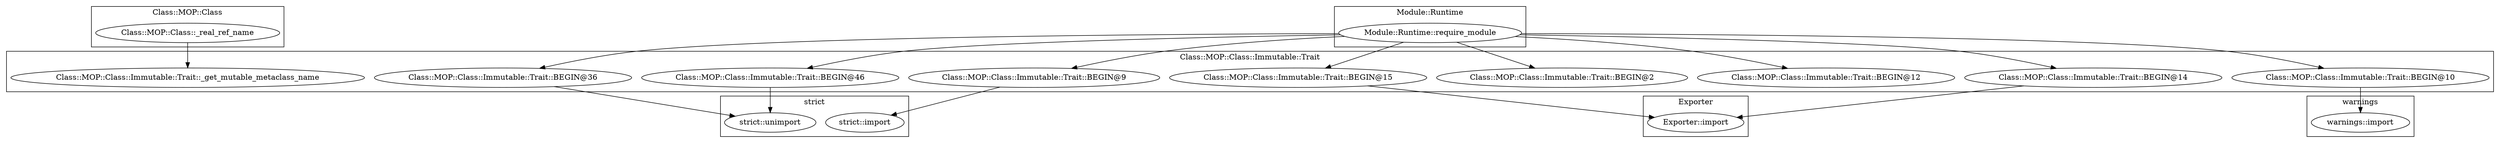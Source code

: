 digraph {
graph [overlap=false]
subgraph cluster_warnings {
	label="warnings";
	"warnings::import";
}
subgraph cluster_Class_MOP_Class {
	label="Class::MOP::Class";
	"Class::MOP::Class::_real_ref_name";
}
subgraph cluster_Module_Runtime {
	label="Module::Runtime";
	"Module::Runtime::require_module";
}
subgraph cluster_Exporter {
	label="Exporter";
	"Exporter::import";
}
subgraph cluster_Class_MOP_Class_Immutable_Trait {
	label="Class::MOP::Class::Immutable::Trait";
	"Class::MOP::Class::Immutable::Trait::BEGIN@46";
	"Class::MOP::Class::Immutable::Trait::BEGIN@12";
	"Class::MOP::Class::Immutable::Trait::BEGIN@2";
	"Class::MOP::Class::Immutable::Trait::BEGIN@36";
	"Class::MOP::Class::Immutable::Trait::BEGIN@15";
	"Class::MOP::Class::Immutable::Trait::_get_mutable_metaclass_name";
	"Class::MOP::Class::Immutable::Trait::BEGIN@10";
	"Class::MOP::Class::Immutable::Trait::BEGIN@9";
	"Class::MOP::Class::Immutable::Trait::BEGIN@14";
}
subgraph cluster_strict {
	label="strict";
	"strict::unimport";
	"strict::import";
}
"Module::Runtime::require_module" -> "Class::MOP::Class::Immutable::Trait::BEGIN@36";
"Module::Runtime::require_module" -> "Class::MOP::Class::Immutable::Trait::BEGIN@2";
"Module::Runtime::require_module" -> "Class::MOP::Class::Immutable::Trait::BEGIN@10";
"Module::Runtime::require_module" -> "Class::MOP::Class::Immutable::Trait::BEGIN@46";
"Module::Runtime::require_module" -> "Class::MOP::Class::Immutable::Trait::BEGIN@14";
"Module::Runtime::require_module" -> "Class::MOP::Class::Immutable::Trait::BEGIN@9";
"Class::MOP::Class::Immutable::Trait::BEGIN@9" -> "strict::import";
"Module::Runtime::require_module" -> "Class::MOP::Class::Immutable::Trait::BEGIN@15";
"Class::MOP::Class::Immutable::Trait::BEGIN@15" -> "Exporter::import";
"Class::MOP::Class::Immutable::Trait::BEGIN@14" -> "Exporter::import";
"Class::MOP::Class::Immutable::Trait::BEGIN@36" -> "strict::unimport";
"Class::MOP::Class::Immutable::Trait::BEGIN@46" -> "strict::unimport";
"Class::MOP::Class::Immutable::Trait::BEGIN@10" -> "warnings::import";
"Class::MOP::Class::_real_ref_name" -> "Class::MOP::Class::Immutable::Trait::_get_mutable_metaclass_name";
"Module::Runtime::require_module" -> "Class::MOP::Class::Immutable::Trait::BEGIN@12";
}
